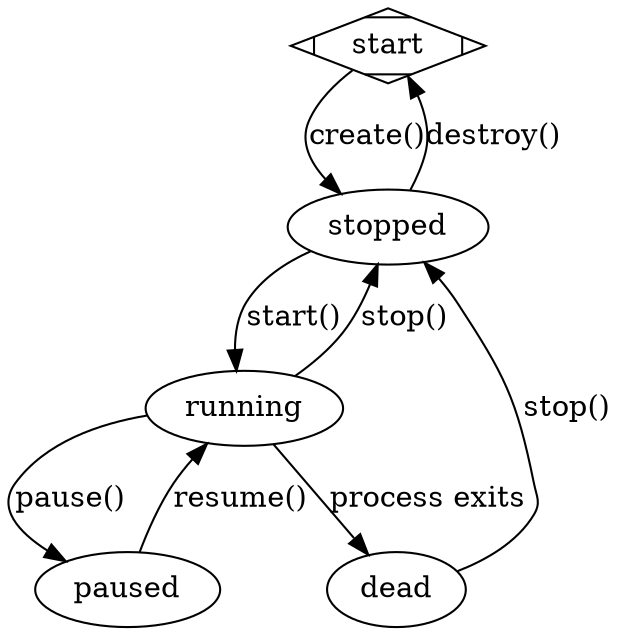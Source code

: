 digraph StateMachine {
	start [shape=Mdiamond];
	start -> stopped [label="create()"];
	stopped -> start [label="destroy()"];
	stopped -> running [label="start()"];
	running -> stopped [label="stop()"];
	running -> paused [label="pause()"];
	paused -> running [label="resume()"];
	running -> dead [label="process exits"];
	dead -> stopped [label="stop()"];
}
